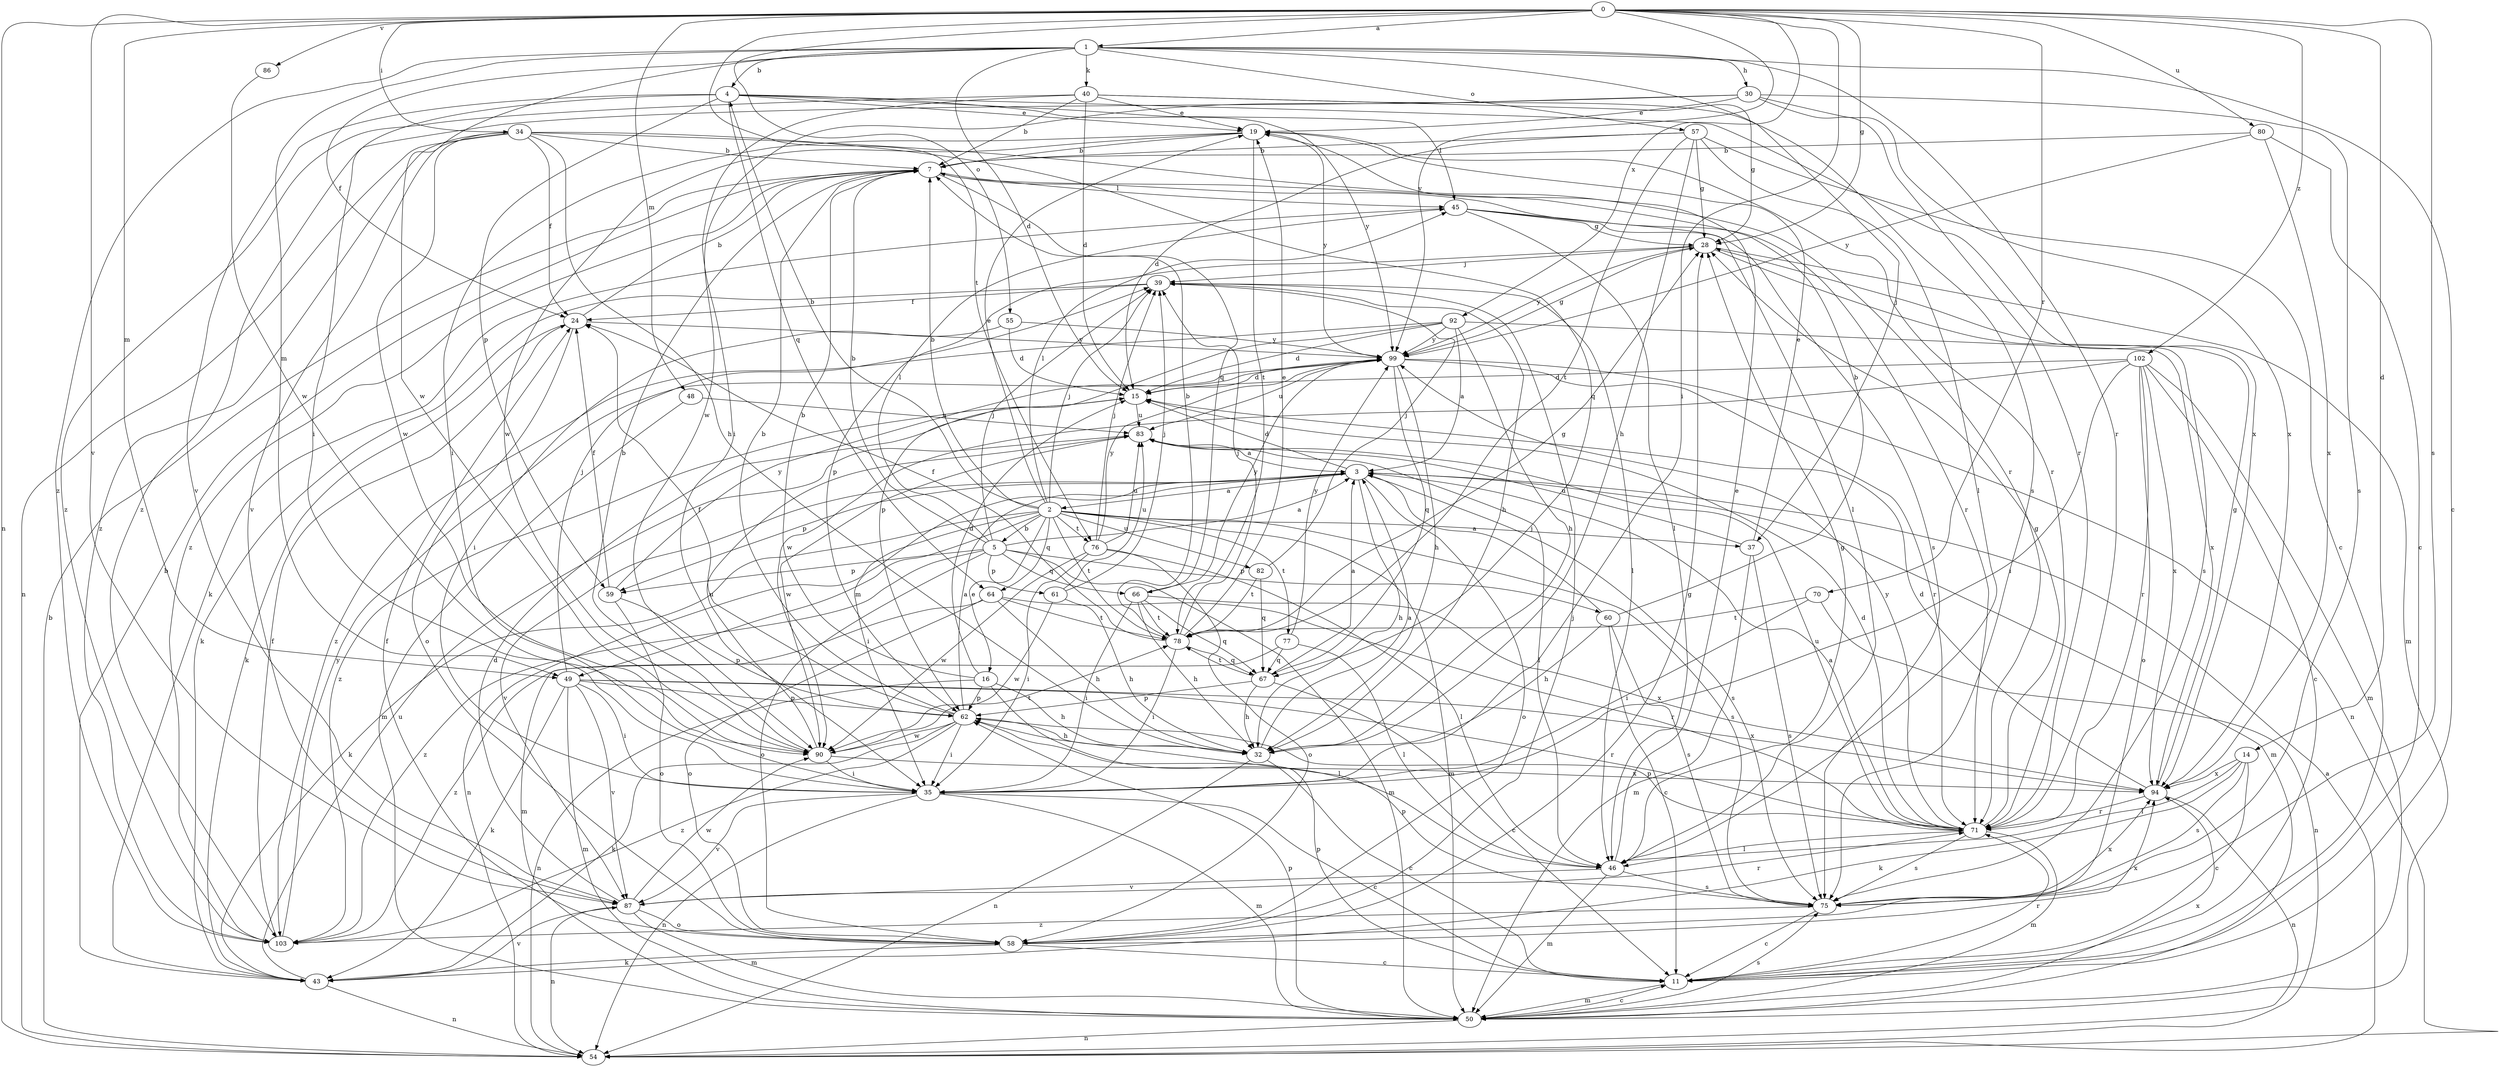 strict digraph  {
0;
1;
2;
3;
4;
5;
7;
11;
14;
15;
16;
19;
24;
28;
30;
32;
34;
35;
37;
39;
40;
43;
45;
46;
48;
49;
50;
54;
55;
57;
58;
59;
60;
61;
62;
64;
66;
67;
70;
71;
75;
76;
77;
78;
80;
82;
83;
86;
87;
90;
92;
94;
99;
102;
103;
0 -> 1  [label=a];
0 -> 14  [label=d];
0 -> 28  [label=g];
0 -> 34  [label=i];
0 -> 35  [label=i];
0 -> 48  [label=m];
0 -> 49  [label=m];
0 -> 54  [label=n];
0 -> 55  [label=o];
0 -> 70  [label=r];
0 -> 75  [label=s];
0 -> 76  [label=t];
0 -> 80  [label=u];
0 -> 86  [label=v];
0 -> 87  [label=v];
0 -> 92  [label=x];
0 -> 99  [label=y];
0 -> 102  [label=z];
1 -> 4  [label=b];
1 -> 11  [label=c];
1 -> 15  [label=d];
1 -> 24  [label=f];
1 -> 30  [label=h];
1 -> 37  [label=j];
1 -> 40  [label=k];
1 -> 49  [label=m];
1 -> 57  [label=o];
1 -> 71  [label=r];
1 -> 90  [label=w];
1 -> 103  [label=z];
2 -> 4  [label=b];
2 -> 5  [label=b];
2 -> 7  [label=b];
2 -> 16  [label=e];
2 -> 19  [label=e];
2 -> 37  [label=j];
2 -> 39  [label=j];
2 -> 43  [label=k];
2 -> 45  [label=l];
2 -> 49  [label=m];
2 -> 50  [label=m];
2 -> 54  [label=n];
2 -> 64  [label=q];
2 -> 75  [label=s];
2 -> 76  [label=t];
2 -> 77  [label=t];
2 -> 78  [label=t];
2 -> 82  [label=u];
3 -> 2  [label=a];
3 -> 15  [label=d];
3 -> 32  [label=h];
3 -> 35  [label=i];
3 -> 50  [label=m];
3 -> 58  [label=o];
3 -> 59  [label=p];
3 -> 75  [label=s];
3 -> 87  [label=v];
4 -> 19  [label=e];
4 -> 35  [label=i];
4 -> 45  [label=l];
4 -> 59  [label=p];
4 -> 64  [label=q];
4 -> 87  [label=v];
4 -> 94  [label=x];
4 -> 99  [label=y];
5 -> 3  [label=a];
5 -> 7  [label=b];
5 -> 39  [label=j];
5 -> 45  [label=l];
5 -> 50  [label=m];
5 -> 58  [label=o];
5 -> 59  [label=p];
5 -> 60  [label=p];
5 -> 61  [label=p];
5 -> 66  [label=q];
5 -> 103  [label=z];
7 -> 45  [label=l];
7 -> 46  [label=l];
7 -> 66  [label=q];
7 -> 103  [label=z];
11 -> 50  [label=m];
11 -> 62  [label=p];
11 -> 71  [label=r];
14 -> 11  [label=c];
14 -> 43  [label=k];
14 -> 46  [label=l];
14 -> 75  [label=s];
14 -> 94  [label=x];
15 -> 83  [label=u];
15 -> 103  [label=z];
16 -> 7  [label=b];
16 -> 15  [label=d];
16 -> 32  [label=h];
16 -> 46  [label=l];
16 -> 54  [label=n];
16 -> 62  [label=p];
19 -> 7  [label=b];
19 -> 35  [label=i];
19 -> 71  [label=r];
19 -> 78  [label=t];
19 -> 90  [label=w];
19 -> 99  [label=y];
24 -> 7  [label=b];
24 -> 43  [label=k];
24 -> 58  [label=o];
24 -> 99  [label=y];
28 -> 39  [label=j];
28 -> 50  [label=m];
28 -> 62  [label=p];
28 -> 75  [label=s];
28 -> 99  [label=y];
30 -> 19  [label=e];
30 -> 71  [label=r];
30 -> 75  [label=s];
30 -> 90  [label=w];
30 -> 94  [label=x];
30 -> 103  [label=z];
32 -> 3  [label=a];
32 -> 11  [label=c];
32 -> 54  [label=n];
34 -> 7  [label=b];
34 -> 24  [label=f];
34 -> 32  [label=h];
34 -> 54  [label=n];
34 -> 67  [label=q];
34 -> 71  [label=r];
34 -> 87  [label=v];
34 -> 90  [label=w];
34 -> 103  [label=z];
35 -> 11  [label=c];
35 -> 50  [label=m];
35 -> 54  [label=n];
35 -> 87  [label=v];
37 -> 19  [label=e];
37 -> 50  [label=m];
37 -> 75  [label=s];
37 -> 83  [label=u];
39 -> 24  [label=f];
39 -> 32  [label=h];
39 -> 43  [label=k];
39 -> 46  [label=l];
40 -> 7  [label=b];
40 -> 15  [label=d];
40 -> 19  [label=e];
40 -> 28  [label=g];
40 -> 35  [label=i];
40 -> 75  [label=s];
40 -> 103  [label=z];
43 -> 7  [label=b];
43 -> 54  [label=n];
43 -> 83  [label=u];
43 -> 87  [label=v];
45 -> 28  [label=g];
45 -> 43  [label=k];
45 -> 46  [label=l];
45 -> 71  [label=r];
45 -> 75  [label=s];
46 -> 19  [label=e];
46 -> 28  [label=g];
46 -> 50  [label=m];
46 -> 75  [label=s];
46 -> 87  [label=v];
48 -> 50  [label=m];
48 -> 83  [label=u];
49 -> 35  [label=i];
49 -> 39  [label=j];
49 -> 43  [label=k];
49 -> 50  [label=m];
49 -> 62  [label=p];
49 -> 71  [label=r];
49 -> 87  [label=v];
49 -> 94  [label=x];
50 -> 11  [label=c];
50 -> 54  [label=n];
50 -> 62  [label=p];
50 -> 75  [label=s];
50 -> 94  [label=x];
54 -> 3  [label=a];
54 -> 7  [label=b];
55 -> 15  [label=d];
55 -> 35  [label=i];
55 -> 99  [label=y];
57 -> 7  [label=b];
57 -> 11  [label=c];
57 -> 15  [label=d];
57 -> 28  [label=g];
57 -> 32  [label=h];
57 -> 46  [label=l];
57 -> 78  [label=t];
58 -> 11  [label=c];
58 -> 24  [label=f];
58 -> 28  [label=g];
58 -> 39  [label=j];
58 -> 43  [label=k];
58 -> 94  [label=x];
59 -> 24  [label=f];
59 -> 58  [label=o];
59 -> 62  [label=p];
59 -> 99  [label=y];
60 -> 3  [label=a];
60 -> 7  [label=b];
60 -> 11  [label=c];
60 -> 32  [label=h];
60 -> 75  [label=s];
61 -> 32  [label=h];
61 -> 39  [label=j];
61 -> 83  [label=u];
61 -> 90  [label=w];
62 -> 3  [label=a];
62 -> 7  [label=b];
62 -> 24  [label=f];
62 -> 32  [label=h];
62 -> 35  [label=i];
62 -> 43  [label=k];
62 -> 90  [label=w];
62 -> 103  [label=z];
64 -> 32  [label=h];
64 -> 50  [label=m];
64 -> 58  [label=o];
64 -> 71  [label=r];
64 -> 78  [label=t];
66 -> 32  [label=h];
66 -> 35  [label=i];
66 -> 67  [label=q];
66 -> 78  [label=t];
66 -> 94  [label=x];
66 -> 99  [label=y];
67 -> 3  [label=a];
67 -> 11  [label=c];
67 -> 32  [label=h];
67 -> 62  [label=p];
67 -> 78  [label=t];
70 -> 35  [label=i];
70 -> 54  [label=n];
70 -> 78  [label=t];
71 -> 3  [label=a];
71 -> 15  [label=d];
71 -> 28  [label=g];
71 -> 46  [label=l];
71 -> 50  [label=m];
71 -> 62  [label=p];
71 -> 75  [label=s];
71 -> 83  [label=u];
71 -> 99  [label=y];
75 -> 11  [label=c];
75 -> 62  [label=p];
75 -> 94  [label=x];
75 -> 103  [label=z];
76 -> 35  [label=i];
76 -> 39  [label=j];
76 -> 46  [label=l];
76 -> 58  [label=o];
76 -> 83  [label=u];
76 -> 90  [label=w];
76 -> 99  [label=y];
77 -> 46  [label=l];
77 -> 67  [label=q];
77 -> 99  [label=y];
77 -> 103  [label=z];
78 -> 7  [label=b];
78 -> 19  [label=e];
78 -> 24  [label=f];
78 -> 28  [label=g];
78 -> 35  [label=i];
78 -> 39  [label=j];
78 -> 67  [label=q];
80 -> 7  [label=b];
80 -> 11  [label=c];
80 -> 94  [label=x];
80 -> 99  [label=y];
82 -> 39  [label=j];
82 -> 67  [label=q];
82 -> 78  [label=t];
83 -> 3  [label=a];
83 -> 46  [label=l];
83 -> 90  [label=w];
86 -> 90  [label=w];
87 -> 15  [label=d];
87 -> 50  [label=m];
87 -> 54  [label=n];
87 -> 58  [label=o];
87 -> 71  [label=r];
87 -> 90  [label=w];
90 -> 7  [label=b];
90 -> 35  [label=i];
90 -> 78  [label=t];
90 -> 83  [label=u];
90 -> 94  [label=x];
92 -> 3  [label=a];
92 -> 15  [label=d];
92 -> 32  [label=h];
92 -> 62  [label=p];
92 -> 94  [label=x];
92 -> 99  [label=y];
92 -> 103  [label=z];
94 -> 15  [label=d];
94 -> 28  [label=g];
94 -> 54  [label=n];
94 -> 71  [label=r];
99 -> 15  [label=d];
99 -> 28  [label=g];
99 -> 32  [label=h];
99 -> 54  [label=n];
99 -> 67  [label=q];
99 -> 71  [label=r];
99 -> 83  [label=u];
102 -> 11  [label=c];
102 -> 15  [label=d];
102 -> 35  [label=i];
102 -> 50  [label=m];
102 -> 58  [label=o];
102 -> 71  [label=r];
102 -> 90  [label=w];
102 -> 94  [label=x];
103 -> 24  [label=f];
103 -> 99  [label=y];
}
